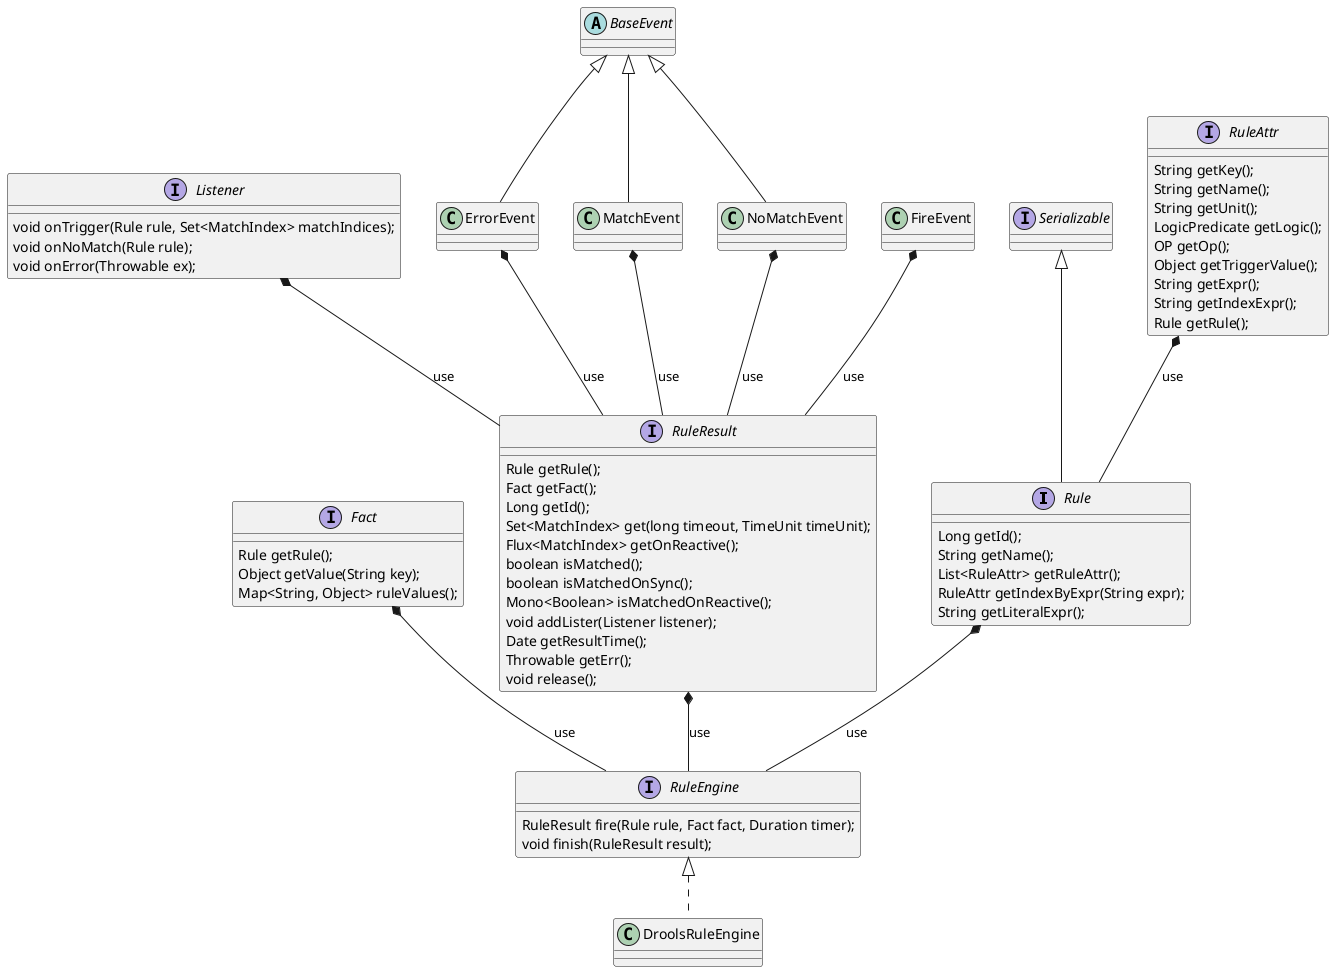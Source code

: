 @startuml
'https://plantuml.com/class-diagram
interface Rule extends Serializable {
    Long getId();
    String getName();
    List<RuleAttr> getRuleAttr();
    RuleAttr getIndexByExpr(String expr);
    String getLiteralExpr();
}

interface RuleAttr {
    String getKey();
    String getName();
    String getUnit();
    LogicPredicate getLogic();
    OP getOp();
    Object getTriggerValue();
    String getExpr();
    String getIndexExpr();
    Rule getRule();
}

interface Fact {
    Rule getRule();
    Object getValue(String key);
    Map<String, Object> ruleValues();
}

interface RuleEngine {
    RuleResult fire(Rule rule, Fact fact, Duration timer);
    void finish(RuleResult result);
}

interface RuleResult {
    Rule getRule();
    Fact getFact();
    Long getId();
    Set<MatchIndex> get(long timeout, TimeUnit timeUnit);
    Flux<MatchIndex> getOnReactive();
    boolean isMatched();
    boolean isMatchedOnSync();
    Mono<Boolean> isMatchedOnReactive();
    void addLister(Listener listener);
    Date getResultTime();
    Throwable getErr();
    void release();
}

class DroolsRuleEngine implements RuleEngine {}


abstract class BaseEvent {}
interface Listener {
    void onTrigger(Rule rule, Set<MatchIndex> matchIndices);
    void onNoMatch(Rule rule);
    void onError(Throwable ex);
}

class ErrorEvent extends BaseEvent {}
class MatchEvent extends BaseEvent {}
class NoMatchEvent extends BaseEvent {}


RuleAttr *-- Rule : use
Fact *-- RuleEngine : use
Rule *-- RuleEngine : use
RuleResult *-- RuleEngine : use
Listener *-- RuleResult : use
ErrorEvent *-- RuleResult : use
FireEvent *-- RuleResult : use
MatchEvent *-- RuleResult : use
NoMatchEvent *-- RuleResult : use

@enduml
